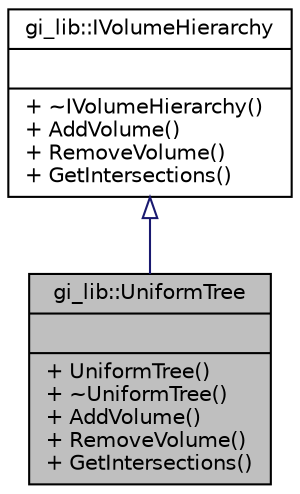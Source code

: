 digraph "gi_lib::UniformTree"
{
  edge [fontname="Helvetica",fontsize="10",labelfontname="Helvetica",labelfontsize="10"];
  node [fontname="Helvetica",fontsize="10",shape=record];
  Node1 [label="{gi_lib::UniformTree\n||+ UniformTree()\l+ ~UniformTree()\l+ AddVolume()\l+ RemoveVolume()\l+ GetIntersections()\l}",height=0.2,width=0.4,color="black", fillcolor="grey75", style="filled", fontcolor="black"];
  Node2 -> Node1 [dir="back",color="midnightblue",fontsize="10",style="solid",arrowtail="onormal",fontname="Helvetica"];
  Node2 [label="{gi_lib::IVolumeHierarchy\n||+ ~IVolumeHierarchy()\l+ AddVolume()\l+ RemoveVolume()\l+ GetIntersections()\l}",height=0.2,width=0.4,color="black", fillcolor="white", style="filled",URL="$classgi__lib_1_1_i_volume_hierarchy.html",tooltip="Base interface for volume hierarchy. Volumes added to the hierarchy must be manually removed upon des..."];
}
